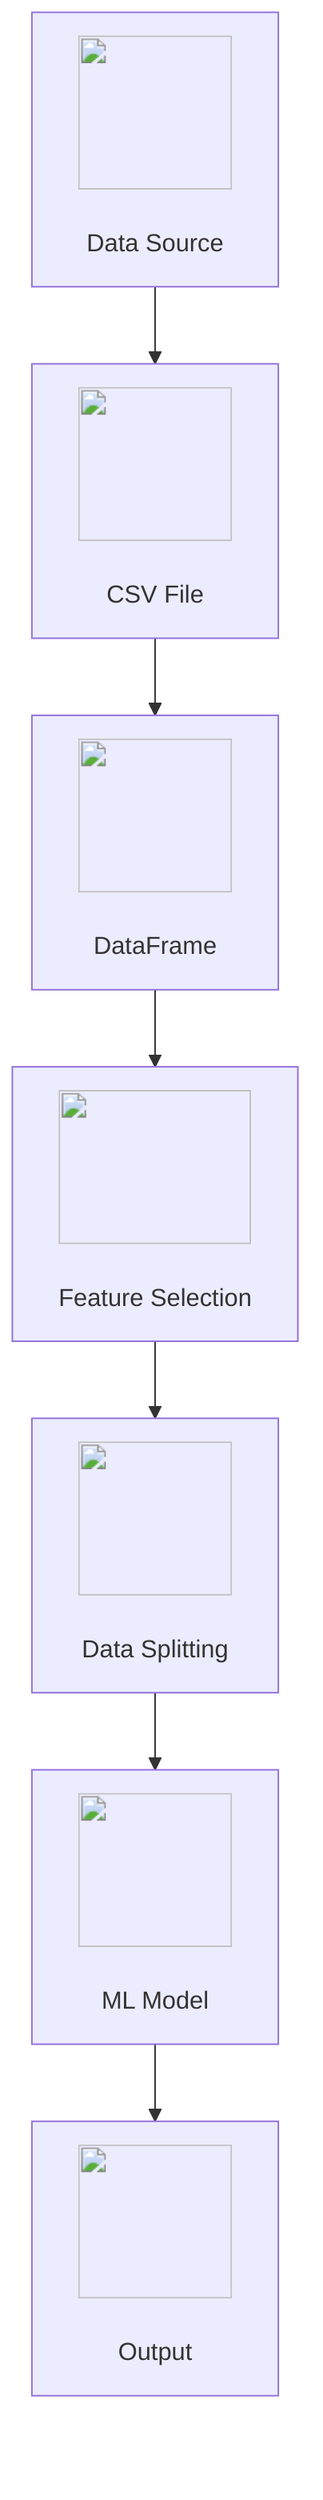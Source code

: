 graph TD
    A["<img src='icons/database.svg' width=100 height=100/><br/> Data Source"] --> B["<img src='icons/file.svg' width=100 height=100/><br/> CSV File"]
    B --> C["<img src='icons/table.svg' width=100 height=100/><br/> DataFrame"]
    C --> D["<img src='icons/column_split.svg' width=100 height=100/><br/> Feature Selection"]
    D --> E["<img src='icons/row_split.svg' width=100 height=100/><br/> Data Splitting"]
    E --> F["<img src='icons/brain.svg' width=100 height=100/><br/> ML Model"]
    F --> G["<img src='icons/image.svg' width=100 height=100/><br/> Output"]